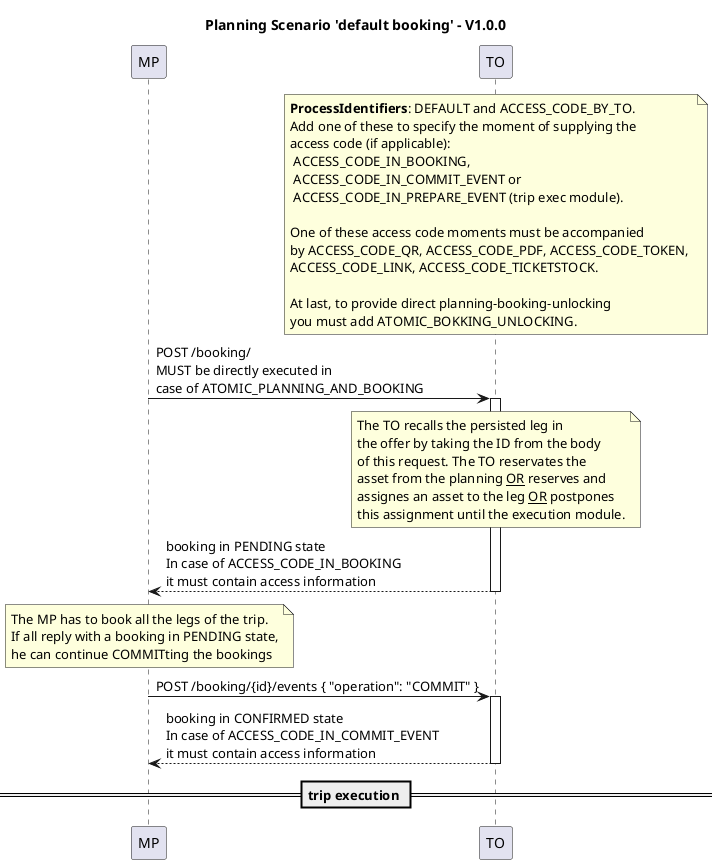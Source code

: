 @startuml Default booking
title Planning Scenario 'default booking' - V1.0.0
participant MP
participant TO

autoactivate on

note over TO
**ProcessIdentifiers**: DEFAULT and ACCESS_CODE_BY_TO.
Add one of these to specify the moment of supplying the 
access code (if applicable):
 ACCESS_CODE_IN_BOOKING,
 ACCESS_CODE_IN_COMMIT_EVENT or 
 ACCESS_CODE_IN_PREPARE_EVENT (trip exec module).

One of these access code moments must be accompanied
by ACCESS_CODE_QR, ACCESS_CODE_PDF, ACCESS_CODE_TOKEN, 
ACCESS_CODE_LINK, ACCESS_CODE_TICKETSTOCK.

At last, to provide direct planning-booking-unlocking 
you must add ATOMIC_BOKKING_UNLOCKING.
end note

MP -> TO : POST /booking/ \nMUST be directly executed in\ncase of ATOMIC_PLANNING_AND_BOOKING
note over TO
The TO recalls the persisted leg in 
the offer by taking the ID from the body 
of this request. The TO reservates the 
asset from the planning __OR__ reserves and 
assignes an asset to the leg __OR__ postpones
this assignment until the execution module.
end note
return booking in PENDING state\nIn case of ACCESS_CODE_IN_BOOKING\nit must contain access information

note over MP
The MP has to book all the legs of the trip.
If all reply with a booking in PENDING state,
he can continue COMMITting the bookings
end note

MP -> TO: POST /booking/{id}/events { "operation": "COMMIT" }
return booking in CONFIRMED state\nIn case of ACCESS_CODE_IN_COMMIT_EVENT\nit must contain access information

== trip execution ==
@enduml
